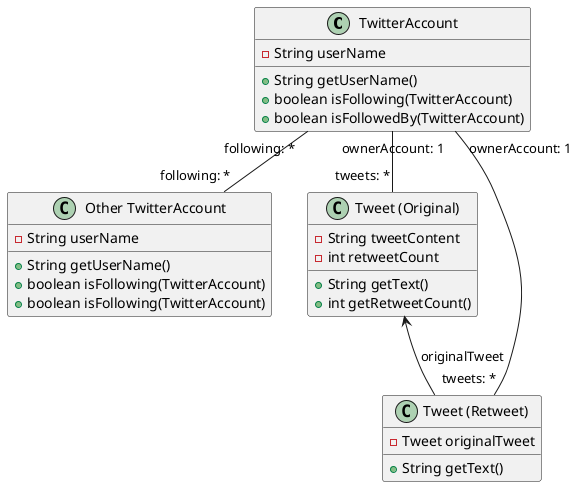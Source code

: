 @startuml Twitter

class TwitterAccount {
  -String userName

  +String getUserName()
  +boolean isFollowing(TwitterAccount)
  +boolean isFollowedBy(TwitterAccount)
}

class "Other TwitterAccount" as TwitterAccount2 {
  -String userName

  +String getUserName()
  +boolean isFollowing(TwitterAccount)
  +boolean isFollowing(TwitterAccount)
}

class "Tweet (Original)" as Tweet {
  -String tweetContent
  -int retweetCount

  +String getText()
  +int getRetweetCount()
}

class "Tweet (Retweet)" as Retweet {
  -Tweet originalTweet
  
  +String getText()
}

TwitterAccount "following: *" -- "following: *" TwitterAccount2
TwitterAccount "ownerAccount: 1" -- "tweets: *" Tweet
TwitterAccount "ownerAccount: 1" -- "tweets: *" Retweet
Tweet <-- Retweet : "originalTweet"

@enduml